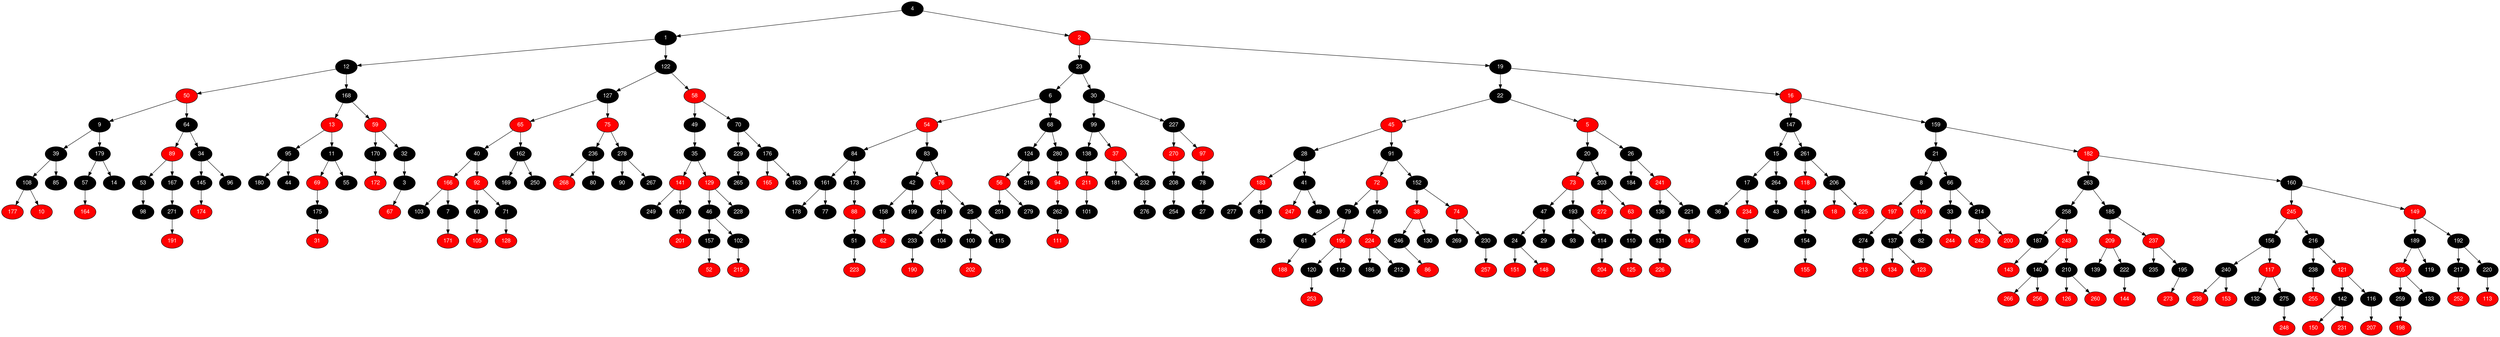 digraph RB_Teste {
	node [fontname="Helvetica,Arial,sans-serif" style="filled"]
	edge [fontname="Helvetica,Arial,sans-serif" color="black"]

	{
		node [fillcolor=" black" fontcolor=" white"] 4 
		node [fillcolor=" black" fontcolor=" white"] 1 
		node [fillcolor=" black" fontcolor=" white"] 12 
		node [fillcolor=" red" fontcolor=" white"] 50 
		node [fillcolor=" black" fontcolor=" white"] 9 
		node [fillcolor=" black" fontcolor=" white"] 39 
		node [fillcolor=" black" fontcolor=" white"] 108 
		node [fillcolor=" red" fontcolor=" white"] 177 
		node [fillcolor=" red" fontcolor=" white"] 10 
		node [fillcolor=" black" fontcolor=" white"] 85 
		node [fillcolor=" black" fontcolor=" white"] 179 
		node [fillcolor=" black" fontcolor=" white"] 57 
		node [fillcolor=" red" fontcolor=" white"] 164 
		node [fillcolor=" black" fontcolor=" white"] 14 
		node [fillcolor=" black" fontcolor=" white"] 64 
		node [fillcolor=" red" fontcolor=" white"] 89 
		node [fillcolor=" black" fontcolor=" white"] 53 
		node [fillcolor=" black" fontcolor=" white"] 98 
		node [fillcolor=" black" fontcolor=" white"] 167 
		node [fillcolor=" black" fontcolor=" white"] 271 
		node [fillcolor=" red" fontcolor=" white"] 191 
		node [fillcolor=" black" fontcolor=" white"] 34 
		node [fillcolor=" black" fontcolor=" white"] 145 
		node [fillcolor=" red" fontcolor=" white"] 174 
		node [fillcolor=" black" fontcolor=" white"] 96 
		node [fillcolor=" black" fontcolor=" white"] 168 
		node [fillcolor=" red" fontcolor=" white"] 13 
		node [fillcolor=" black" fontcolor=" white"] 95 
		node [fillcolor=" black" fontcolor=" white"] 180 
		node [fillcolor=" black" fontcolor=" white"] 44 
		node [fillcolor=" black" fontcolor=" white"] 11 
		node [fillcolor=" red" fontcolor=" white"] 69 
		node [fillcolor=" black" fontcolor=" white"] 175 
		node [fillcolor=" red" fontcolor=" white"] 31 
		node [fillcolor=" black" fontcolor=" white"] 55 
		node [fillcolor=" red" fontcolor=" white"] 59 
		node [fillcolor=" black" fontcolor=" white"] 170 
		node [fillcolor=" red" fontcolor=" white"] 172 
		node [fillcolor=" black" fontcolor=" white"] 32 
		node [fillcolor=" black" fontcolor=" white"] 3 
		node [fillcolor=" red" fontcolor=" white"] 67 
		node [fillcolor=" black" fontcolor=" white"] 122 
		node [fillcolor=" black" fontcolor=" white"] 127 
		node [fillcolor=" red" fontcolor=" white"] 65 
		node [fillcolor=" black" fontcolor=" white"] 40 
		node [fillcolor=" red" fontcolor=" white"] 166 
		node [fillcolor=" black" fontcolor=" white"] 103 
		node [fillcolor=" black" fontcolor=" white"] 7 
		node [fillcolor=" red" fontcolor=" white"] 171 
		node [fillcolor=" red" fontcolor=" white"] 92 
		node [fillcolor=" black" fontcolor=" white"] 60 
		node [fillcolor=" red" fontcolor=" white"] 105 
		node [fillcolor=" black" fontcolor=" white"] 71 
		node [fillcolor=" red" fontcolor=" white"] 128 
		node [fillcolor=" black" fontcolor=" white"] 162 
		node [fillcolor=" black" fontcolor=" white"] 169 
		node [fillcolor=" black" fontcolor=" white"] 250 
		node [fillcolor=" red" fontcolor=" white"] 75 
		node [fillcolor=" black" fontcolor=" white"] 236 
		node [fillcolor=" red" fontcolor=" white"] 268 
		node [fillcolor=" black" fontcolor=" white"] 80 
		node [fillcolor=" black" fontcolor=" white"] 278 
		node [fillcolor=" black" fontcolor=" white"] 90 
		node [fillcolor=" black" fontcolor=" white"] 267 
		node [fillcolor=" red" fontcolor=" white"] 58 
		node [fillcolor=" black" fontcolor=" white"] 49 
		node [fillcolor=" black" fontcolor=" white"] 35 
		node [fillcolor=" red" fontcolor=" white"] 141 
		node [fillcolor=" black" fontcolor=" white"] 249 
		node [fillcolor=" black" fontcolor=" white"] 107 
		node [fillcolor=" red" fontcolor=" white"] 201 
		node [fillcolor=" red" fontcolor=" white"] 129 
		node [fillcolor=" black" fontcolor=" white"] 46 
		node [fillcolor=" black" fontcolor=" white"] 157 
		node [fillcolor=" red" fontcolor=" white"] 52 
		node [fillcolor=" black" fontcolor=" white"] 102 
		node [fillcolor=" red" fontcolor=" white"] 215 
		node [fillcolor=" black" fontcolor=" white"] 228 
		node [fillcolor=" black" fontcolor=" white"] 70 
		node [fillcolor=" black" fontcolor=" white"] 229 
		node [fillcolor=" black" fontcolor=" white"] 265 
		node [fillcolor=" black" fontcolor=" white"] 176 
		node [fillcolor=" red" fontcolor=" white"] 165 
		node [fillcolor=" black" fontcolor=" white"] 163 
		node [fillcolor=" red" fontcolor=" white"] 2 
		node [fillcolor=" black" fontcolor=" white"] 23 
		node [fillcolor=" black" fontcolor=" white"] 6 
		node [fillcolor=" red" fontcolor=" white"] 54 
		node [fillcolor=" black" fontcolor=" white"] 84 
		node [fillcolor=" black" fontcolor=" white"] 161 
		node [fillcolor=" black" fontcolor=" white"] 178 
		node [fillcolor=" black" fontcolor=" white"] 77 
		node [fillcolor=" black" fontcolor=" white"] 173 
		node [fillcolor=" red" fontcolor=" white"] 88 
		node [fillcolor=" black" fontcolor=" white"] 51 
		node [fillcolor=" red" fontcolor=" white"] 223 
		node [fillcolor=" black" fontcolor=" white"] 83 
		node [fillcolor=" black" fontcolor=" white"] 42 
		node [fillcolor=" black" fontcolor=" white"] 158 
		node [fillcolor=" red" fontcolor=" white"] 62 
		node [fillcolor=" black" fontcolor=" white"] 199 
		node [fillcolor=" red" fontcolor=" white"] 76 
		node [fillcolor=" black" fontcolor=" white"] 219 
		node [fillcolor=" black" fontcolor=" white"] 233 
		node [fillcolor=" red" fontcolor=" white"] 190 
		node [fillcolor=" black" fontcolor=" white"] 104 
		node [fillcolor=" black" fontcolor=" white"] 25 
		node [fillcolor=" black" fontcolor=" white"] 100 
		node [fillcolor=" red" fontcolor=" white"] 202 
		node [fillcolor=" black" fontcolor=" white"] 115 
		node [fillcolor=" black" fontcolor=" white"] 68 
		node [fillcolor=" black" fontcolor=" white"] 124 
		node [fillcolor=" red" fontcolor=" white"] 56 
		node [fillcolor=" black" fontcolor=" white"] 251 
		node [fillcolor=" black" fontcolor=" white"] 279 
		node [fillcolor=" black" fontcolor=" white"] 218 
		node [fillcolor=" black" fontcolor=" white"] 280 
		node [fillcolor=" red" fontcolor=" white"] 94 
		node [fillcolor=" black" fontcolor=" white"] 262 
		node [fillcolor=" red" fontcolor=" white"] 111 
		node [fillcolor=" black" fontcolor=" white"] 30 
		node [fillcolor=" black" fontcolor=" white"] 99 
		node [fillcolor=" black" fontcolor=" white"] 138 
		node [fillcolor=" red" fontcolor=" white"] 211 
		node [fillcolor=" black" fontcolor=" white"] 101 
		node [fillcolor=" red" fontcolor=" white"] 37 
		node [fillcolor=" black" fontcolor=" white"] 181 
		node [fillcolor=" black" fontcolor=" white"] 232 
		node [fillcolor=" black" fontcolor=" white"] 276 
		node [fillcolor=" black" fontcolor=" white"] 227 
		node [fillcolor=" red" fontcolor=" white"] 270 
		node [fillcolor=" black" fontcolor=" white"] 208 
		node [fillcolor=" black" fontcolor=" white"] 254 
		node [fillcolor=" red" fontcolor=" white"] 97 
		node [fillcolor=" black" fontcolor=" white"] 78 
		node [fillcolor=" black" fontcolor=" white"] 27 
		node [fillcolor=" black" fontcolor=" white"] 19 
		node [fillcolor=" black" fontcolor=" white"] 22 
		node [fillcolor=" red" fontcolor=" white"] 45 
		node [fillcolor=" black" fontcolor=" white"] 28 
		node [fillcolor=" red" fontcolor=" white"] 183 
		node [fillcolor=" black" fontcolor=" white"] 277 
		node [fillcolor=" black" fontcolor=" white"] 81 
		node [fillcolor=" black" fontcolor=" white"] 135 
		node [fillcolor=" black" fontcolor=" white"] 41 
		node [fillcolor=" red" fontcolor=" white"] 247 
		node [fillcolor=" black" fontcolor=" white"] 48 
		node [fillcolor=" black" fontcolor=" white"] 91 
		node [fillcolor=" red" fontcolor=" white"] 72 
		node [fillcolor=" black" fontcolor=" white"] 79 
		node [fillcolor=" black" fontcolor=" white"] 61 
		node [fillcolor=" red" fontcolor=" white"] 188 
		node [fillcolor=" red" fontcolor=" white"] 196 
		node [fillcolor=" black" fontcolor=" white"] 120 
		node [fillcolor=" red" fontcolor=" white"] 253 
		node [fillcolor=" black" fontcolor=" white"] 112 
		node [fillcolor=" black" fontcolor=" white"] 106 
		node [fillcolor=" red" fontcolor=" white"] 224 
		node [fillcolor=" black" fontcolor=" white"] 186 
		node [fillcolor=" black" fontcolor=" white"] 212 
		node [fillcolor=" black" fontcolor=" white"] 152 
		node [fillcolor=" red" fontcolor=" white"] 38 
		node [fillcolor=" black" fontcolor=" white"] 246 
		node [fillcolor=" red" fontcolor=" white"] 86 
		node [fillcolor=" black" fontcolor=" white"] 130 
		node [fillcolor=" red" fontcolor=" white"] 74 
		node [fillcolor=" black" fontcolor=" white"] 269 
		node [fillcolor=" black" fontcolor=" white"] 230 
		node [fillcolor=" red" fontcolor=" white"] 257 
		node [fillcolor=" red" fontcolor=" white"] 5 
		node [fillcolor=" black" fontcolor=" white"] 20 
		node [fillcolor=" red" fontcolor=" white"] 73 
		node [fillcolor=" black" fontcolor=" white"] 47 
		node [fillcolor=" black" fontcolor=" white"] 24 
		node [fillcolor=" red" fontcolor=" white"] 151 
		node [fillcolor=" red" fontcolor=" white"] 148 
		node [fillcolor=" black" fontcolor=" white"] 29 
		node [fillcolor=" black" fontcolor=" white"] 193 
		node [fillcolor=" black" fontcolor=" white"] 93 
		node [fillcolor=" black" fontcolor=" white"] 114 
		node [fillcolor=" red" fontcolor=" white"] 204 
		node [fillcolor=" black" fontcolor=" white"] 203 
		node [fillcolor=" red" fontcolor=" white"] 272 
		node [fillcolor=" red" fontcolor=" white"] 63 
		node [fillcolor=" black" fontcolor=" white"] 110 
		node [fillcolor=" red" fontcolor=" white"] 125 
		node [fillcolor=" black" fontcolor=" white"] 26 
		node [fillcolor=" black" fontcolor=" white"] 184 
		node [fillcolor=" red" fontcolor=" white"] 241 
		node [fillcolor=" black" fontcolor=" white"] 136 
		node [fillcolor=" black" fontcolor=" white"] 131 
		node [fillcolor=" red" fontcolor=" white"] 226 
		node [fillcolor=" black" fontcolor=" white"] 221 
		node [fillcolor=" red" fontcolor=" white"] 146 
		node [fillcolor=" red" fontcolor=" white"] 16 
		node [fillcolor=" black" fontcolor=" white"] 147 
		node [fillcolor=" black" fontcolor=" white"] 15 
		node [fillcolor=" black" fontcolor=" white"] 17 
		node [fillcolor=" black" fontcolor=" white"] 36 
		node [fillcolor=" red" fontcolor=" white"] 234 
		node [fillcolor=" black" fontcolor=" white"] 87 
		node [fillcolor=" black" fontcolor=" white"] 264 
		node [fillcolor=" black" fontcolor=" white"] 43 
		node [fillcolor=" black" fontcolor=" white"] 261 
		node [fillcolor=" red" fontcolor=" white"] 118 
		node [fillcolor=" black" fontcolor=" white"] 194 
		node [fillcolor=" black" fontcolor=" white"] 154 
		node [fillcolor=" red" fontcolor=" white"] 155 
		node [fillcolor=" black" fontcolor=" white"] 206 
		node [fillcolor=" red" fontcolor=" white"] 18 
		node [fillcolor=" red" fontcolor=" white"] 225 
		node [fillcolor=" black" fontcolor=" white"] 159 
		node [fillcolor=" black" fontcolor=" white"] 21 
		node [fillcolor=" black" fontcolor=" white"] 8 
		node [fillcolor=" red" fontcolor=" white"] 197 
		node [fillcolor=" black" fontcolor=" white"] 274 
		node [fillcolor=" red" fontcolor=" white"] 213 
		node [fillcolor=" red" fontcolor=" white"] 109 
		node [fillcolor=" black" fontcolor=" white"] 137 
		node [fillcolor=" red" fontcolor=" white"] 134 
		node [fillcolor=" red" fontcolor=" white"] 123 
		node [fillcolor=" black" fontcolor=" white"] 82 
		node [fillcolor=" black" fontcolor=" white"] 66 
		node [fillcolor=" black" fontcolor=" white"] 33 
		node [fillcolor=" red" fontcolor=" white"] 244 
		node [fillcolor=" black" fontcolor=" white"] 214 
		node [fillcolor=" red" fontcolor=" white"] 242 
		node [fillcolor=" red" fontcolor=" white"] 200 
		node [fillcolor=" red" fontcolor=" white"] 182 
		node [fillcolor=" black" fontcolor=" white"] 263 
		node [fillcolor=" black" fontcolor=" white"] 258 
		node [fillcolor=" black" fontcolor=" white"] 187 
		node [fillcolor=" red" fontcolor=" white"] 143 
		node [fillcolor=" red" fontcolor=" white"] 243 
		node [fillcolor=" black" fontcolor=" white"] 140 
		node [fillcolor=" red" fontcolor=" white"] 266 
		node [fillcolor=" red" fontcolor=" white"] 256 
		node [fillcolor=" black" fontcolor=" white"] 210 
		node [fillcolor=" red" fontcolor=" white"] 126 
		node [fillcolor=" red" fontcolor=" white"] 260 
		node [fillcolor=" black" fontcolor=" white"] 185 
		node [fillcolor=" red" fontcolor=" white"] 209 
		node [fillcolor=" black" fontcolor=" white"] 139 
		node [fillcolor=" black" fontcolor=" white"] 222 
		node [fillcolor=" red" fontcolor=" white"] 144 
		node [fillcolor=" red" fontcolor=" white"] 237 
		node [fillcolor=" black" fontcolor=" white"] 235 
		node [fillcolor=" black" fontcolor=" white"] 195 
		node [fillcolor=" red" fontcolor=" white"] 273 
		node [fillcolor=" black" fontcolor=" white"] 160 
		node [fillcolor=" red" fontcolor=" white"] 245 
		node [fillcolor=" black" fontcolor=" white"] 156 
		node [fillcolor=" black" fontcolor=" white"] 240 
		node [fillcolor=" red" fontcolor=" white"] 239 
		node [fillcolor=" red" fontcolor=" white"] 153 
		node [fillcolor=" red" fontcolor=" white"] 117 
		node [fillcolor=" black" fontcolor=" white"] 132 
		node [fillcolor=" black" fontcolor=" white"] 275 
		node [fillcolor=" red" fontcolor=" white"] 248 
		node [fillcolor=" black" fontcolor=" white"] 216 
		node [fillcolor=" black" fontcolor=" white"] 238 
		node [fillcolor=" red" fontcolor=" white"] 255 
		node [fillcolor=" red" fontcolor=" white"] 121 
		node [fillcolor=" black" fontcolor=" white"] 142 
		node [fillcolor=" red" fontcolor=" white"] 150 
		node [fillcolor=" red" fontcolor=" white"] 231 
		node [fillcolor=" black" fontcolor=" white"] 116 
		node [fillcolor=" red" fontcolor=" white"] 207 
		node [fillcolor=" red" fontcolor=" white"] 149 
		node [fillcolor=" black" fontcolor=" white"] 189 
		node [fillcolor=" red" fontcolor=" white"] 205 
		node [fillcolor=" black" fontcolor=" white"] 259 
		node [fillcolor=" red" fontcolor=" white"] 198 
		node [fillcolor=" black" fontcolor=" white"] 133 
		node [fillcolor=" black" fontcolor=" white"] 119 
		node [fillcolor=" black" fontcolor=" white"] 192 
		node [fillcolor=" black" fontcolor=" white"] 217 
		node [fillcolor=" red" fontcolor=" white"] 252 
		node [fillcolor=" black" fontcolor=" white"] 220 
		node [fillcolor=" red" fontcolor=" white"] 113 
	}

	4 -> 1 
	4 -> 2 
	1 -> 12 
	1 -> 122 
	12 -> 50 
	12 -> 168 
	50 -> 9 
	50 -> 64 
	9 -> 39 
	9 -> 179 
	39 -> 108 
	39 -> 85 
	108 -> 177 
	108 -> 10 
	179 -> 57 
	179 -> 14 
	57 -> 164 
	64 -> 89 
	64 -> 34 
	89 -> 53 
	89 -> 167 
	53 -> 98 
	167 -> 271 
	271 -> 191 
	34 -> 145 
	34 -> 96 
	145 -> 174 
	168 -> 13 
	168 -> 59 
	13 -> 95 
	13 -> 11 
	95 -> 180 
	95 -> 44 
	11 -> 69 
	11 -> 55 
	69 -> 175 
	175 -> 31 
	59 -> 170 
	59 -> 32 
	170 -> 172 
	32 -> 3 
	3 -> 67 
	122 -> 127 
	122 -> 58 
	127 -> 65 
	127 -> 75 
	65 -> 40 
	65 -> 162 
	40 -> 166 
	40 -> 92 
	166 -> 103 
	166 -> 7 
	7 -> 171 
	92 -> 60 
	92 -> 71 
	60 -> 105 
	71 -> 128 
	162 -> 169 
	162 -> 250 
	75 -> 236 
	75 -> 278 
	236 -> 268 
	236 -> 80 
	278 -> 90 
	278 -> 267 
	58 -> 49 
	58 -> 70 
	49 -> 35 
	35 -> 141 
	35 -> 129 
	141 -> 249 
	141 -> 107 
	107 -> 201 
	129 -> 46 
	129 -> 228 
	46 -> 157 
	46 -> 102 
	157 -> 52 
	102 -> 215 
	70 -> 229 
	70 -> 176 
	229 -> 265 
	176 -> 165 
	176 -> 163 
	2 -> 23 
	2 -> 19 
	23 -> 6 
	23 -> 30 
	6 -> 54 
	6 -> 68 
	54 -> 84 
	54 -> 83 
	84 -> 161 
	84 -> 173 
	161 -> 178 
	161 -> 77 
	173 -> 88 
	88 -> 51 
	51 -> 223 
	83 -> 42 
	83 -> 76 
	42 -> 158 
	42 -> 199 
	158 -> 62 
	76 -> 219 
	76 -> 25 
	219 -> 233 
	219 -> 104 
	233 -> 190 
	25 -> 100 
	25 -> 115 
	100 -> 202 
	68 -> 124 
	68 -> 280 
	124 -> 56 
	124 -> 218 
	56 -> 251 
	56 -> 279 
	280 -> 94 
	94 -> 262 
	262 -> 111 
	30 -> 99 
	30 -> 227 
	99 -> 138 
	99 -> 37 
	138 -> 211 
	211 -> 101 
	37 -> 181 
	37 -> 232 
	232 -> 276 
	227 -> 270 
	227 -> 97 
	270 -> 208 
	208 -> 254 
	97 -> 78 
	78 -> 27 
	19 -> 22 
	19 -> 16 
	22 -> 45 
	22 -> 5 
	45 -> 28 
	45 -> 91 
	28 -> 183 
	28 -> 41 
	183 -> 277 
	183 -> 81 
	81 -> 135 
	41 -> 247 
	41 -> 48 
	91 -> 72 
	91 -> 152 
	72 -> 79 
	72 -> 106 
	79 -> 61 
	79 -> 196 
	61 -> 188 
	196 -> 120 
	196 -> 112 
	120 -> 253 
	106 -> 224 
	224 -> 186 
	224 -> 212 
	152 -> 38 
	152 -> 74 
	38 -> 246 
	38 -> 130 
	246 -> 86 
	74 -> 269 
	74 -> 230 
	230 -> 257 
	5 -> 20 
	5 -> 26 
	20 -> 73 
	20 -> 203 
	73 -> 47 
	73 -> 193 
	47 -> 24 
	47 -> 29 
	24 -> 151 
	24 -> 148 
	193 -> 93 
	193 -> 114 
	114 -> 204 
	203 -> 272 
	203 -> 63 
	63 -> 110 
	110 -> 125 
	26 -> 184 
	26 -> 241 
	241 -> 136 
	241 -> 221 
	136 -> 131 
	131 -> 226 
	221 -> 146 
	16 -> 147 
	16 -> 159 
	147 -> 15 
	147 -> 261 
	15 -> 17 
	15 -> 264 
	17 -> 36 
	17 -> 234 
	234 -> 87 
	264 -> 43 
	261 -> 118 
	261 -> 206 
	118 -> 194 
	194 -> 154 
	154 -> 155 
	206 -> 18 
	206 -> 225 
	159 -> 21 
	159 -> 182 
	21 -> 8 
	21 -> 66 
	8 -> 197 
	8 -> 109 
	197 -> 274 
	274 -> 213 
	109 -> 137 
	109 -> 82 
	137 -> 134 
	137 -> 123 
	66 -> 33 
	66 -> 214 
	33 -> 244 
	214 -> 242 
	214 -> 200 
	182 -> 263 
	182 -> 160 
	263 -> 258 
	263 -> 185 
	258 -> 187 
	258 -> 243 
	187 -> 143 
	243 -> 140 
	243 -> 210 
	140 -> 266 
	140 -> 256 
	210 -> 126 
	210 -> 260 
	185 -> 209 
	185 -> 237 
	209 -> 139 
	209 -> 222 
	222 -> 144 
	237 -> 235 
	237 -> 195 
	195 -> 273 
	160 -> 245 
	160 -> 149 
	245 -> 156 
	245 -> 216 
	156 -> 240 
	156 -> 117 
	240 -> 239 
	240 -> 153 
	117 -> 132 
	117 -> 275 
	275 -> 248 
	216 -> 238 
	216 -> 121 
	238 -> 255 
	121 -> 142 
	121 -> 116 
	142 -> 150 
	142 -> 231 
	116 -> 207 
	149 -> 189 
	149 -> 192 
	189 -> 205 
	189 -> 119 
	205 -> 259 
	205 -> 133 
	259 -> 198 
	192 -> 217 
	192 -> 220 
	217 -> 252 
	220 -> 113 
}
